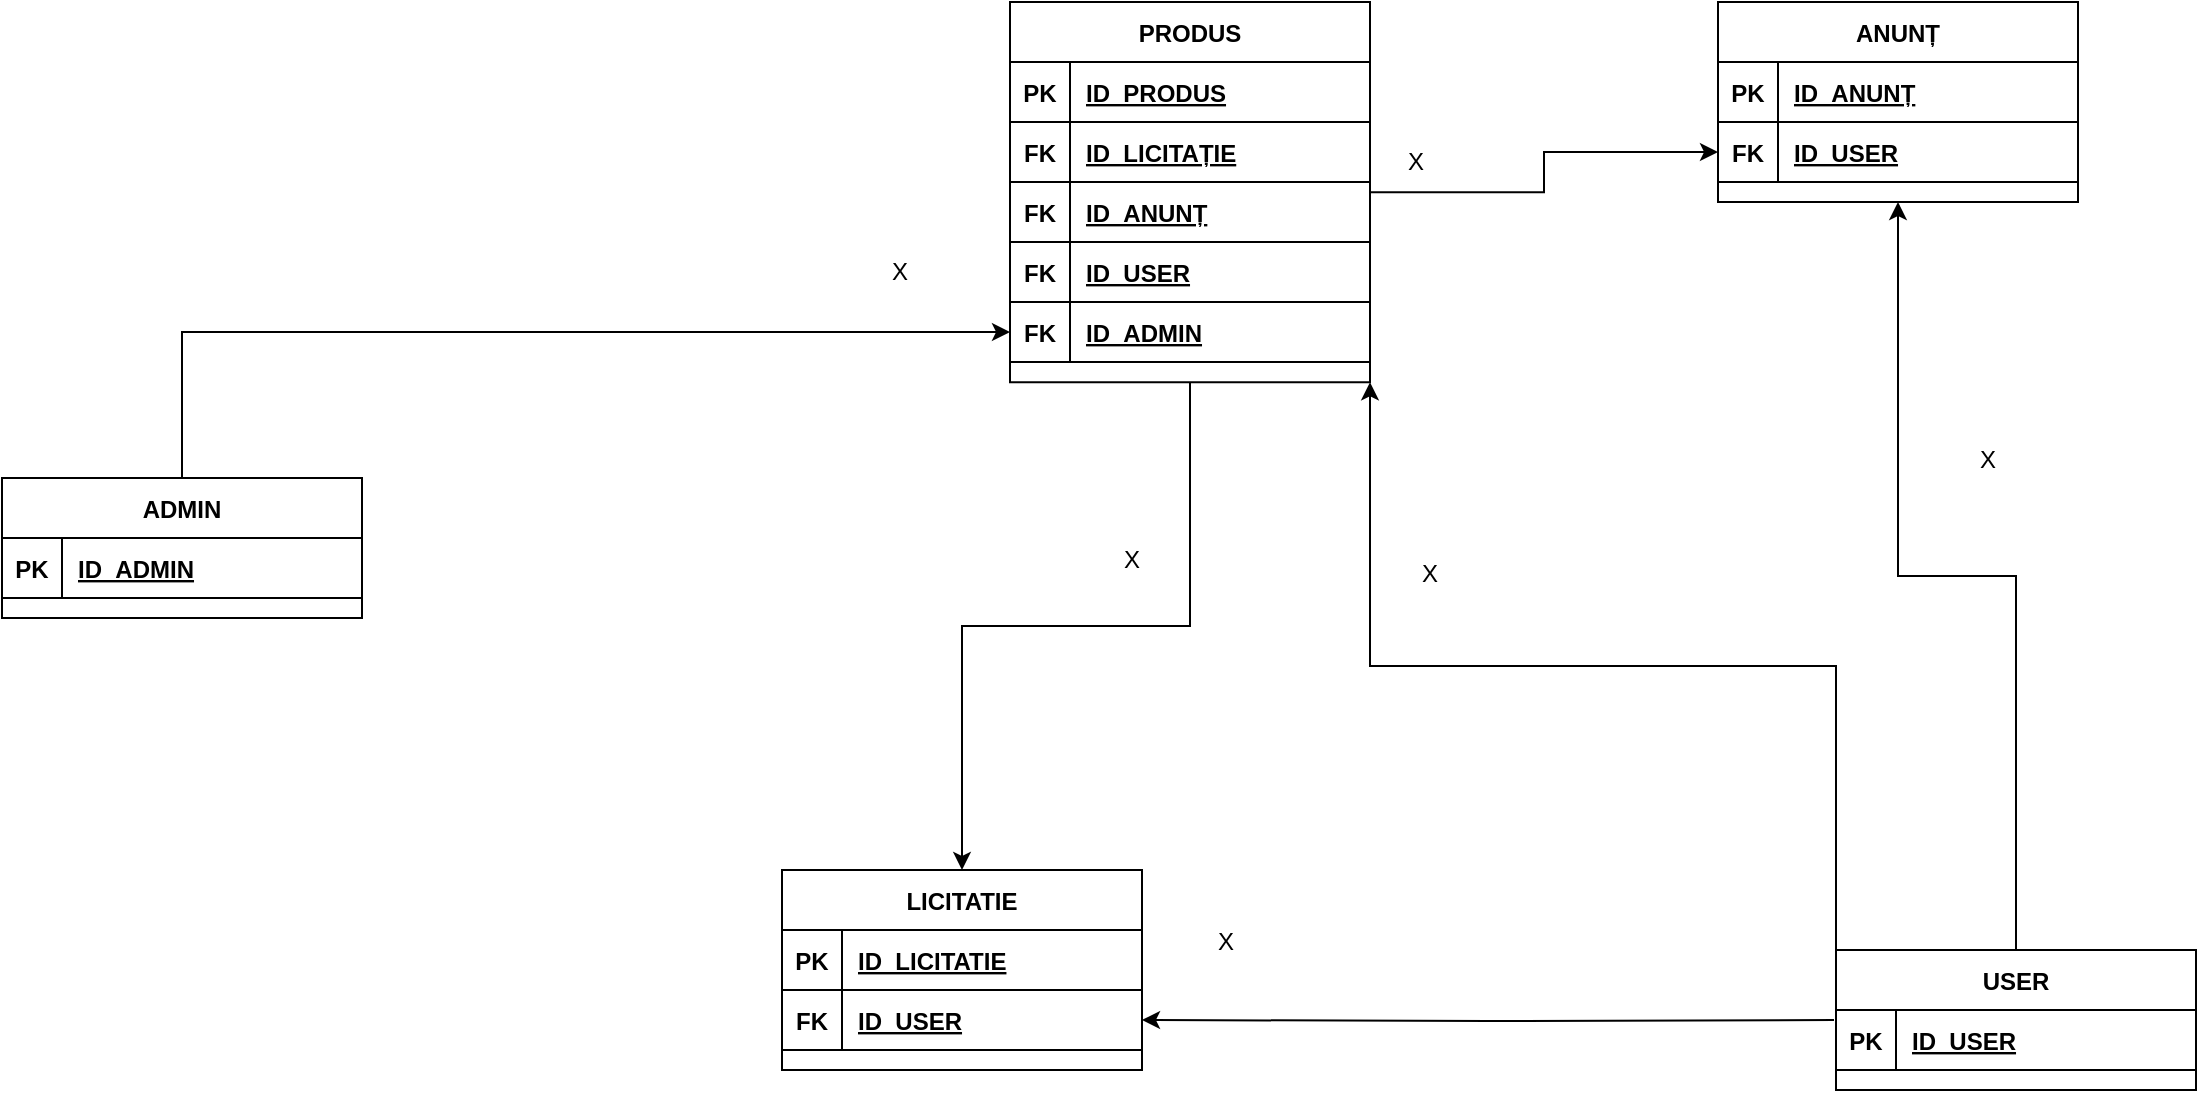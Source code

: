 <mxfile version="18.0.1" type="device"><diagram name="Page-1" id="fWCJ4mnqQ51JW89TUvQE"><mxGraphModel dx="3666" dy="998" grid="0" gridSize="10" guides="1" tooltips="1" connect="1" arrows="1" fold="1" page="1" pageScale="1" pageWidth="850" pageHeight="1100" math="0" shadow="0"><root><mxCell id="0"/><mxCell id="1" parent="0"/><mxCell id="07Jylx3F6E1Wjd3z4uiG-105" style="edgeStyle=orthogonalEdgeStyle;rounded=0;orthogonalLoop=1;jettySize=auto;html=1;exitX=0.5;exitY=1;exitDx=0;exitDy=0;entryX=0.5;entryY=0;entryDx=0;entryDy=0;" edge="1" parent="1" source="07Jylx3F6E1Wjd3z4uiG-1" target="07Jylx3F6E1Wjd3z4uiG-55"><mxGeometry relative="1" as="geometry"/></mxCell><mxCell id="07Jylx3F6E1Wjd3z4uiG-114" style="edgeStyle=orthogonalEdgeStyle;rounded=0;orthogonalLoop=1;jettySize=auto;html=1;exitX=1;exitY=0.5;exitDx=0;exitDy=0;entryX=0;entryY=0.5;entryDx=0;entryDy=0;" edge="1" parent="1" source="07Jylx3F6E1Wjd3z4uiG-1" target="07Jylx3F6E1Wjd3z4uiG-125"><mxGeometry relative="1" as="geometry"><mxPoint x="-381.46" y="125.04" as="targetPoint"/></mxGeometry></mxCell><mxCell id="07Jylx3F6E1Wjd3z4uiG-1" value="PRODUS" style="shape=table;startSize=30;container=1;collapsible=1;childLayout=tableLayout;fixedRows=1;rowLines=0;fontStyle=1;align=center;resizeLast=1;" vertex="1" parent="1"><mxGeometry x="-736" width="180" height="190.138" as="geometry"/></mxCell><mxCell id="07Jylx3F6E1Wjd3z4uiG-2" value="" style="shape=tableRow;horizontal=0;startSize=0;swimlaneHead=0;swimlaneBody=0;fillColor=none;collapsible=0;dropTarget=0;points=[[0,0.5],[1,0.5]];portConstraint=eastwest;top=0;left=0;right=0;bottom=1;" vertex="1" parent="07Jylx3F6E1Wjd3z4uiG-1"><mxGeometry y="30" width="180" height="30" as="geometry"/></mxCell><mxCell id="07Jylx3F6E1Wjd3z4uiG-3" value="PK" style="shape=partialRectangle;connectable=0;fillColor=none;top=0;left=0;bottom=0;right=0;fontStyle=1;overflow=hidden;" vertex="1" parent="07Jylx3F6E1Wjd3z4uiG-2"><mxGeometry width="30" height="30" as="geometry"><mxRectangle width="30" height="30" as="alternateBounds"/></mxGeometry></mxCell><mxCell id="07Jylx3F6E1Wjd3z4uiG-4" value="ID_PRODUS" style="shape=partialRectangle;connectable=0;fillColor=none;top=0;left=0;bottom=0;right=0;align=left;spacingLeft=6;fontStyle=5;overflow=hidden;" vertex="1" parent="07Jylx3F6E1Wjd3z4uiG-2"><mxGeometry x="30" width="150" height="30" as="geometry"><mxRectangle width="150" height="30" as="alternateBounds"/></mxGeometry></mxCell><mxCell id="07Jylx3F6E1Wjd3z4uiG-98" value="" style="shape=tableRow;horizontal=0;startSize=0;swimlaneHead=0;swimlaneBody=0;fillColor=none;collapsible=0;dropTarget=0;points=[[0,0.5],[1,0.5]];portConstraint=eastwest;top=0;left=0;right=0;bottom=1;" vertex="1" parent="07Jylx3F6E1Wjd3z4uiG-1"><mxGeometry y="60" width="180" height="30" as="geometry"/></mxCell><mxCell id="07Jylx3F6E1Wjd3z4uiG-99" value="FK" style="shape=partialRectangle;connectable=0;fillColor=none;top=0;left=0;bottom=0;right=0;fontStyle=1;overflow=hidden;" vertex="1" parent="07Jylx3F6E1Wjd3z4uiG-98"><mxGeometry width="30" height="30" as="geometry"><mxRectangle width="30" height="30" as="alternateBounds"/></mxGeometry></mxCell><mxCell id="07Jylx3F6E1Wjd3z4uiG-100" value="ID_LICITAȚIE" style="shape=partialRectangle;connectable=0;fillColor=none;top=0;left=0;bottom=0;right=0;align=left;spacingLeft=6;fontStyle=5;overflow=hidden;" vertex="1" parent="07Jylx3F6E1Wjd3z4uiG-98"><mxGeometry x="30" width="150" height="30" as="geometry"><mxRectangle width="150" height="30" as="alternateBounds"/></mxGeometry></mxCell><mxCell id="07Jylx3F6E1Wjd3z4uiG-111" value="" style="shape=tableRow;horizontal=0;startSize=0;swimlaneHead=0;swimlaneBody=0;fillColor=none;collapsible=0;dropTarget=0;points=[[0,0.5],[1,0.5]];portConstraint=eastwest;top=0;left=0;right=0;bottom=1;" vertex="1" parent="07Jylx3F6E1Wjd3z4uiG-1"><mxGeometry y="90" width="180" height="30" as="geometry"/></mxCell><mxCell id="07Jylx3F6E1Wjd3z4uiG-112" value="FK" style="shape=partialRectangle;connectable=0;fillColor=none;top=0;left=0;bottom=0;right=0;fontStyle=1;overflow=hidden;" vertex="1" parent="07Jylx3F6E1Wjd3z4uiG-111"><mxGeometry width="30" height="30" as="geometry"><mxRectangle width="30" height="30" as="alternateBounds"/></mxGeometry></mxCell><mxCell id="07Jylx3F6E1Wjd3z4uiG-113" value="ID_ANUNȚ" style="shape=partialRectangle;connectable=0;fillColor=none;top=0;left=0;bottom=0;right=0;align=left;spacingLeft=6;fontStyle=5;overflow=hidden;" vertex="1" parent="07Jylx3F6E1Wjd3z4uiG-111"><mxGeometry x="30" width="150" height="30" as="geometry"><mxRectangle width="150" height="30" as="alternateBounds"/></mxGeometry></mxCell><mxCell id="07Jylx3F6E1Wjd3z4uiG-116" value="" style="shape=tableRow;horizontal=0;startSize=0;swimlaneHead=0;swimlaneBody=0;fillColor=none;collapsible=0;dropTarget=0;points=[[0,0.5],[1,0.5]];portConstraint=eastwest;top=0;left=0;right=0;bottom=1;" vertex="1" parent="07Jylx3F6E1Wjd3z4uiG-1"><mxGeometry y="120" width="180" height="30" as="geometry"/></mxCell><mxCell id="07Jylx3F6E1Wjd3z4uiG-117" value="FK" style="shape=partialRectangle;connectable=0;fillColor=none;top=0;left=0;bottom=0;right=0;fontStyle=1;overflow=hidden;" vertex="1" parent="07Jylx3F6E1Wjd3z4uiG-116"><mxGeometry width="30" height="30" as="geometry"><mxRectangle width="30" height="30" as="alternateBounds"/></mxGeometry></mxCell><mxCell id="07Jylx3F6E1Wjd3z4uiG-118" value="ID_USER" style="shape=partialRectangle;connectable=0;fillColor=none;top=0;left=0;bottom=0;right=0;align=left;spacingLeft=6;fontStyle=5;overflow=hidden;" vertex="1" parent="07Jylx3F6E1Wjd3z4uiG-116"><mxGeometry x="30" width="150" height="30" as="geometry"><mxRectangle width="150" height="30" as="alternateBounds"/></mxGeometry></mxCell><mxCell id="07Jylx3F6E1Wjd3z4uiG-132" value="" style="shape=tableRow;horizontal=0;startSize=0;swimlaneHead=0;swimlaneBody=0;fillColor=none;collapsible=0;dropTarget=0;points=[[0,0.5],[1,0.5]];portConstraint=eastwest;top=0;left=0;right=0;bottom=1;" vertex="1" parent="07Jylx3F6E1Wjd3z4uiG-1"><mxGeometry y="150" width="180" height="30" as="geometry"/></mxCell><mxCell id="07Jylx3F6E1Wjd3z4uiG-133" value="FK" style="shape=partialRectangle;connectable=0;fillColor=none;top=0;left=0;bottom=0;right=0;fontStyle=1;overflow=hidden;" vertex="1" parent="07Jylx3F6E1Wjd3z4uiG-132"><mxGeometry width="30" height="30" as="geometry"><mxRectangle width="30" height="30" as="alternateBounds"/></mxGeometry></mxCell><mxCell id="07Jylx3F6E1Wjd3z4uiG-134" value="ID_ADMIN" style="shape=partialRectangle;connectable=0;fillColor=none;top=0;left=0;bottom=0;right=0;align=left;spacingLeft=6;fontStyle=5;overflow=hidden;" vertex="1" parent="07Jylx3F6E1Wjd3z4uiG-132"><mxGeometry x="30" width="150" height="30" as="geometry"><mxRectangle width="150" height="30" as="alternateBounds"/></mxGeometry></mxCell><mxCell id="07Jylx3F6E1Wjd3z4uiG-128" style="edgeStyle=orthogonalEdgeStyle;rounded=0;orthogonalLoop=1;jettySize=auto;html=1;exitX=0.5;exitY=0;exitDx=0;exitDy=0;entryX=0.5;entryY=1;entryDx=0;entryDy=0;" edge="1" parent="1" source="07Jylx3F6E1Wjd3z4uiG-42" target="07Jylx3F6E1Wjd3z4uiG-68"><mxGeometry relative="1" as="geometry"/></mxCell><mxCell id="07Jylx3F6E1Wjd3z4uiG-130" style="edgeStyle=orthogonalEdgeStyle;rounded=0;orthogonalLoop=1;jettySize=auto;html=1;exitX=0;exitY=0;exitDx=0;exitDy=0;entryX=1;entryY=1;entryDx=0;entryDy=0;" edge="1" parent="1" source="07Jylx3F6E1Wjd3z4uiG-42" target="07Jylx3F6E1Wjd3z4uiG-1"><mxGeometry relative="1" as="geometry"/></mxCell><mxCell id="07Jylx3F6E1Wjd3z4uiG-42" value="USER" style="shape=table;startSize=30;container=1;collapsible=1;childLayout=tableLayout;fixedRows=1;rowLines=0;fontStyle=1;align=center;resizeLast=1;" vertex="1" parent="1"><mxGeometry x="-323" y="474" width="180" height="70" as="geometry"/></mxCell><mxCell id="07Jylx3F6E1Wjd3z4uiG-43" value="" style="shape=tableRow;horizontal=0;startSize=0;swimlaneHead=0;swimlaneBody=0;fillColor=none;collapsible=0;dropTarget=0;points=[[0,0.5],[1,0.5]];portConstraint=eastwest;top=0;left=0;right=0;bottom=1;" vertex="1" parent="07Jylx3F6E1Wjd3z4uiG-42"><mxGeometry y="30" width="180" height="30" as="geometry"/></mxCell><mxCell id="07Jylx3F6E1Wjd3z4uiG-44" value="PK" style="shape=partialRectangle;connectable=0;fillColor=none;top=0;left=0;bottom=0;right=0;fontStyle=1;overflow=hidden;" vertex="1" parent="07Jylx3F6E1Wjd3z4uiG-43"><mxGeometry width="30" height="30" as="geometry"><mxRectangle width="30" height="30" as="alternateBounds"/></mxGeometry></mxCell><mxCell id="07Jylx3F6E1Wjd3z4uiG-45" value="ID_USER" style="shape=partialRectangle;connectable=0;fillColor=none;top=0;left=0;bottom=0;right=0;align=left;spacingLeft=6;fontStyle=5;overflow=hidden;" vertex="1" parent="07Jylx3F6E1Wjd3z4uiG-43"><mxGeometry x="30" width="150" height="30" as="geometry"><mxRectangle width="150" height="30" as="alternateBounds"/></mxGeometry></mxCell><mxCell id="07Jylx3F6E1Wjd3z4uiG-55" value="LICITATIE" style="shape=table;startSize=30;container=1;collapsible=1;childLayout=tableLayout;fixedRows=1;rowLines=0;fontStyle=1;align=center;resizeLast=1;" vertex="1" parent="1"><mxGeometry x="-850" y="434" width="180" height="100" as="geometry"/></mxCell><mxCell id="07Jylx3F6E1Wjd3z4uiG-56" value="" style="shape=tableRow;horizontal=0;startSize=0;swimlaneHead=0;swimlaneBody=0;fillColor=none;collapsible=0;dropTarget=0;points=[[0,0.5],[1,0.5]];portConstraint=eastwest;top=0;left=0;right=0;bottom=1;" vertex="1" parent="07Jylx3F6E1Wjd3z4uiG-55"><mxGeometry y="30" width="180" height="30" as="geometry"/></mxCell><mxCell id="07Jylx3F6E1Wjd3z4uiG-57" value="PK" style="shape=partialRectangle;connectable=0;fillColor=none;top=0;left=0;bottom=0;right=0;fontStyle=1;overflow=hidden;" vertex="1" parent="07Jylx3F6E1Wjd3z4uiG-56"><mxGeometry width="30" height="30" as="geometry"><mxRectangle width="30" height="30" as="alternateBounds"/></mxGeometry></mxCell><mxCell id="07Jylx3F6E1Wjd3z4uiG-58" value="ID_LICITATIE" style="shape=partialRectangle;connectable=0;fillColor=none;top=0;left=0;bottom=0;right=0;align=left;spacingLeft=6;fontStyle=5;overflow=hidden;" vertex="1" parent="07Jylx3F6E1Wjd3z4uiG-56"><mxGeometry x="30" width="150" height="30" as="geometry"><mxRectangle width="150" height="30" as="alternateBounds"/></mxGeometry></mxCell><mxCell id="07Jylx3F6E1Wjd3z4uiG-122" value="" style="shape=tableRow;horizontal=0;startSize=0;swimlaneHead=0;swimlaneBody=0;fillColor=none;collapsible=0;dropTarget=0;points=[[0,0.5],[1,0.5]];portConstraint=eastwest;top=0;left=0;right=0;bottom=1;" vertex="1" parent="07Jylx3F6E1Wjd3z4uiG-55"><mxGeometry y="60" width="180" height="30" as="geometry"/></mxCell><mxCell id="07Jylx3F6E1Wjd3z4uiG-123" value="FK" style="shape=partialRectangle;connectable=0;fillColor=none;top=0;left=0;bottom=0;right=0;fontStyle=1;overflow=hidden;" vertex="1" parent="07Jylx3F6E1Wjd3z4uiG-122"><mxGeometry width="30" height="30" as="geometry"><mxRectangle width="30" height="30" as="alternateBounds"/></mxGeometry></mxCell><mxCell id="07Jylx3F6E1Wjd3z4uiG-124" value="ID_USER" style="shape=partialRectangle;connectable=0;fillColor=none;top=0;left=0;bottom=0;right=0;align=left;spacingLeft=6;fontStyle=5;overflow=hidden;" vertex="1" parent="07Jylx3F6E1Wjd3z4uiG-122"><mxGeometry x="30" width="150" height="30" as="geometry"><mxRectangle width="150" height="30" as="alternateBounds"/></mxGeometry></mxCell><mxCell id="07Jylx3F6E1Wjd3z4uiG-68" value="ANUNȚ" style="shape=table;startSize=30;container=1;collapsible=1;childLayout=tableLayout;fixedRows=1;rowLines=0;fontStyle=1;align=center;resizeLast=1;" vertex="1" parent="1"><mxGeometry x="-382" y="-1.366e-14" width="180" height="100" as="geometry"/></mxCell><mxCell id="07Jylx3F6E1Wjd3z4uiG-69" value="" style="shape=tableRow;horizontal=0;startSize=0;swimlaneHead=0;swimlaneBody=0;fillColor=none;collapsible=0;dropTarget=0;points=[[0,0.5],[1,0.5]];portConstraint=eastwest;top=0;left=0;right=0;bottom=1;" vertex="1" parent="07Jylx3F6E1Wjd3z4uiG-68"><mxGeometry y="30" width="180" height="30" as="geometry"/></mxCell><mxCell id="07Jylx3F6E1Wjd3z4uiG-70" value="PK" style="shape=partialRectangle;connectable=0;fillColor=none;top=0;left=0;bottom=0;right=0;fontStyle=1;overflow=hidden;" vertex="1" parent="07Jylx3F6E1Wjd3z4uiG-69"><mxGeometry width="30" height="30" as="geometry"><mxRectangle width="30" height="30" as="alternateBounds"/></mxGeometry></mxCell><mxCell id="07Jylx3F6E1Wjd3z4uiG-71" value="ID_ANUNȚ" style="shape=partialRectangle;connectable=0;fillColor=none;top=0;left=0;bottom=0;right=0;align=left;spacingLeft=6;fontStyle=5;overflow=hidden;" vertex="1" parent="07Jylx3F6E1Wjd3z4uiG-69"><mxGeometry x="30" width="150" height="30" as="geometry"><mxRectangle width="150" height="30" as="alternateBounds"/></mxGeometry></mxCell><mxCell id="07Jylx3F6E1Wjd3z4uiG-125" value="" style="shape=tableRow;horizontal=0;startSize=0;swimlaneHead=0;swimlaneBody=0;fillColor=none;collapsible=0;dropTarget=0;points=[[0,0.5],[1,0.5]];portConstraint=eastwest;top=0;left=0;right=0;bottom=1;" vertex="1" parent="07Jylx3F6E1Wjd3z4uiG-68"><mxGeometry y="60" width="180" height="30" as="geometry"/></mxCell><mxCell id="07Jylx3F6E1Wjd3z4uiG-126" value="FK" style="shape=partialRectangle;connectable=0;fillColor=none;top=0;left=0;bottom=0;right=0;fontStyle=1;overflow=hidden;" vertex="1" parent="07Jylx3F6E1Wjd3z4uiG-125"><mxGeometry width="30" height="30" as="geometry"><mxRectangle width="30" height="30" as="alternateBounds"/></mxGeometry></mxCell><mxCell id="07Jylx3F6E1Wjd3z4uiG-127" value="ID_USER" style="shape=partialRectangle;connectable=0;fillColor=none;top=0;left=0;bottom=0;right=0;align=left;spacingLeft=6;fontStyle=5;overflow=hidden;" vertex="1" parent="07Jylx3F6E1Wjd3z4uiG-125"><mxGeometry x="30" width="150" height="30" as="geometry"><mxRectangle width="150" height="30" as="alternateBounds"/></mxGeometry></mxCell><mxCell id="07Jylx3F6E1Wjd3z4uiG-135" style="edgeStyle=orthogonalEdgeStyle;rounded=0;orthogonalLoop=1;jettySize=auto;html=1;entryX=0;entryY=0.5;entryDx=0;entryDy=0;" edge="1" parent="1" source="07Jylx3F6E1Wjd3z4uiG-81" target="07Jylx3F6E1Wjd3z4uiG-132"><mxGeometry relative="1" as="geometry"/></mxCell><mxCell id="07Jylx3F6E1Wjd3z4uiG-81" value="ADMIN" style="shape=table;startSize=30;container=1;collapsible=1;childLayout=tableLayout;fixedRows=1;rowLines=0;fontStyle=1;align=center;resizeLast=1;" vertex="1" parent="1"><mxGeometry x="-1240" y="238" width="180" height="70" as="geometry"/></mxCell><mxCell id="07Jylx3F6E1Wjd3z4uiG-82" value="" style="shape=tableRow;horizontal=0;startSize=0;swimlaneHead=0;swimlaneBody=0;fillColor=none;collapsible=0;dropTarget=0;points=[[0,0.5],[1,0.5]];portConstraint=eastwest;top=0;left=0;right=0;bottom=1;" vertex="1" parent="07Jylx3F6E1Wjd3z4uiG-81"><mxGeometry y="30" width="180" height="30" as="geometry"/></mxCell><mxCell id="07Jylx3F6E1Wjd3z4uiG-83" value="PK" style="shape=partialRectangle;connectable=0;fillColor=none;top=0;left=0;bottom=0;right=0;fontStyle=1;overflow=hidden;" vertex="1" parent="07Jylx3F6E1Wjd3z4uiG-82"><mxGeometry width="30" height="30" as="geometry"><mxRectangle width="30" height="30" as="alternateBounds"/></mxGeometry></mxCell><mxCell id="07Jylx3F6E1Wjd3z4uiG-84" value="ID_ADMIN" style="shape=partialRectangle;connectable=0;fillColor=none;top=0;left=0;bottom=0;right=0;align=left;spacingLeft=6;fontStyle=5;overflow=hidden;" vertex="1" parent="07Jylx3F6E1Wjd3z4uiG-82"><mxGeometry x="30" width="150" height="30" as="geometry"><mxRectangle width="150" height="30" as="alternateBounds"/></mxGeometry></mxCell><mxCell id="07Jylx3F6E1Wjd3z4uiG-107" value="X" style="text;html=1;strokeColor=none;fillColor=none;align=center;verticalAlign=middle;whiteSpace=wrap;rounded=0;" vertex="1" parent="1"><mxGeometry x="-705" y="264" width="60" height="30" as="geometry"/></mxCell><mxCell id="07Jylx3F6E1Wjd3z4uiG-115" value="X" style="text;html=1;strokeColor=none;fillColor=none;align=center;verticalAlign=middle;whiteSpace=wrap;rounded=0;" vertex="1" parent="1"><mxGeometry x="-563" y="65" width="60" height="30" as="geometry"/></mxCell><mxCell id="07Jylx3F6E1Wjd3z4uiG-129" style="edgeStyle=orthogonalEdgeStyle;rounded=0;orthogonalLoop=1;jettySize=auto;html=1;entryX=1;entryY=0.5;entryDx=0;entryDy=0;" edge="1" parent="1" target="07Jylx3F6E1Wjd3z4uiG-122"><mxGeometry relative="1" as="geometry"><mxPoint x="-324" y="509" as="sourcePoint"/></mxGeometry></mxCell><mxCell id="07Jylx3F6E1Wjd3z4uiG-137" value="X" style="text;html=1;strokeColor=none;fillColor=none;align=center;verticalAlign=middle;whiteSpace=wrap;rounded=0;" vertex="1" parent="1"><mxGeometry x="-821" y="120" width="60" height="30" as="geometry"/></mxCell><mxCell id="07Jylx3F6E1Wjd3z4uiG-138" value="X" style="text;html=1;strokeColor=none;fillColor=none;align=center;verticalAlign=middle;whiteSpace=wrap;rounded=0;" vertex="1" parent="1"><mxGeometry x="-556" y="271" width="60" height="30" as="geometry"/></mxCell><mxCell id="07Jylx3F6E1Wjd3z4uiG-140" value="X" style="text;html=1;strokeColor=none;fillColor=none;align=center;verticalAlign=middle;whiteSpace=wrap;rounded=0;" vertex="1" parent="1"><mxGeometry x="-277" y="214" width="60" height="30" as="geometry"/></mxCell><mxCell id="07Jylx3F6E1Wjd3z4uiG-141" value="X" style="text;html=1;strokeColor=none;fillColor=none;align=center;verticalAlign=middle;whiteSpace=wrap;rounded=0;" vertex="1" parent="1"><mxGeometry x="-658" y="455" width="60" height="30" as="geometry"/></mxCell></root></mxGraphModel></diagram></mxfile>